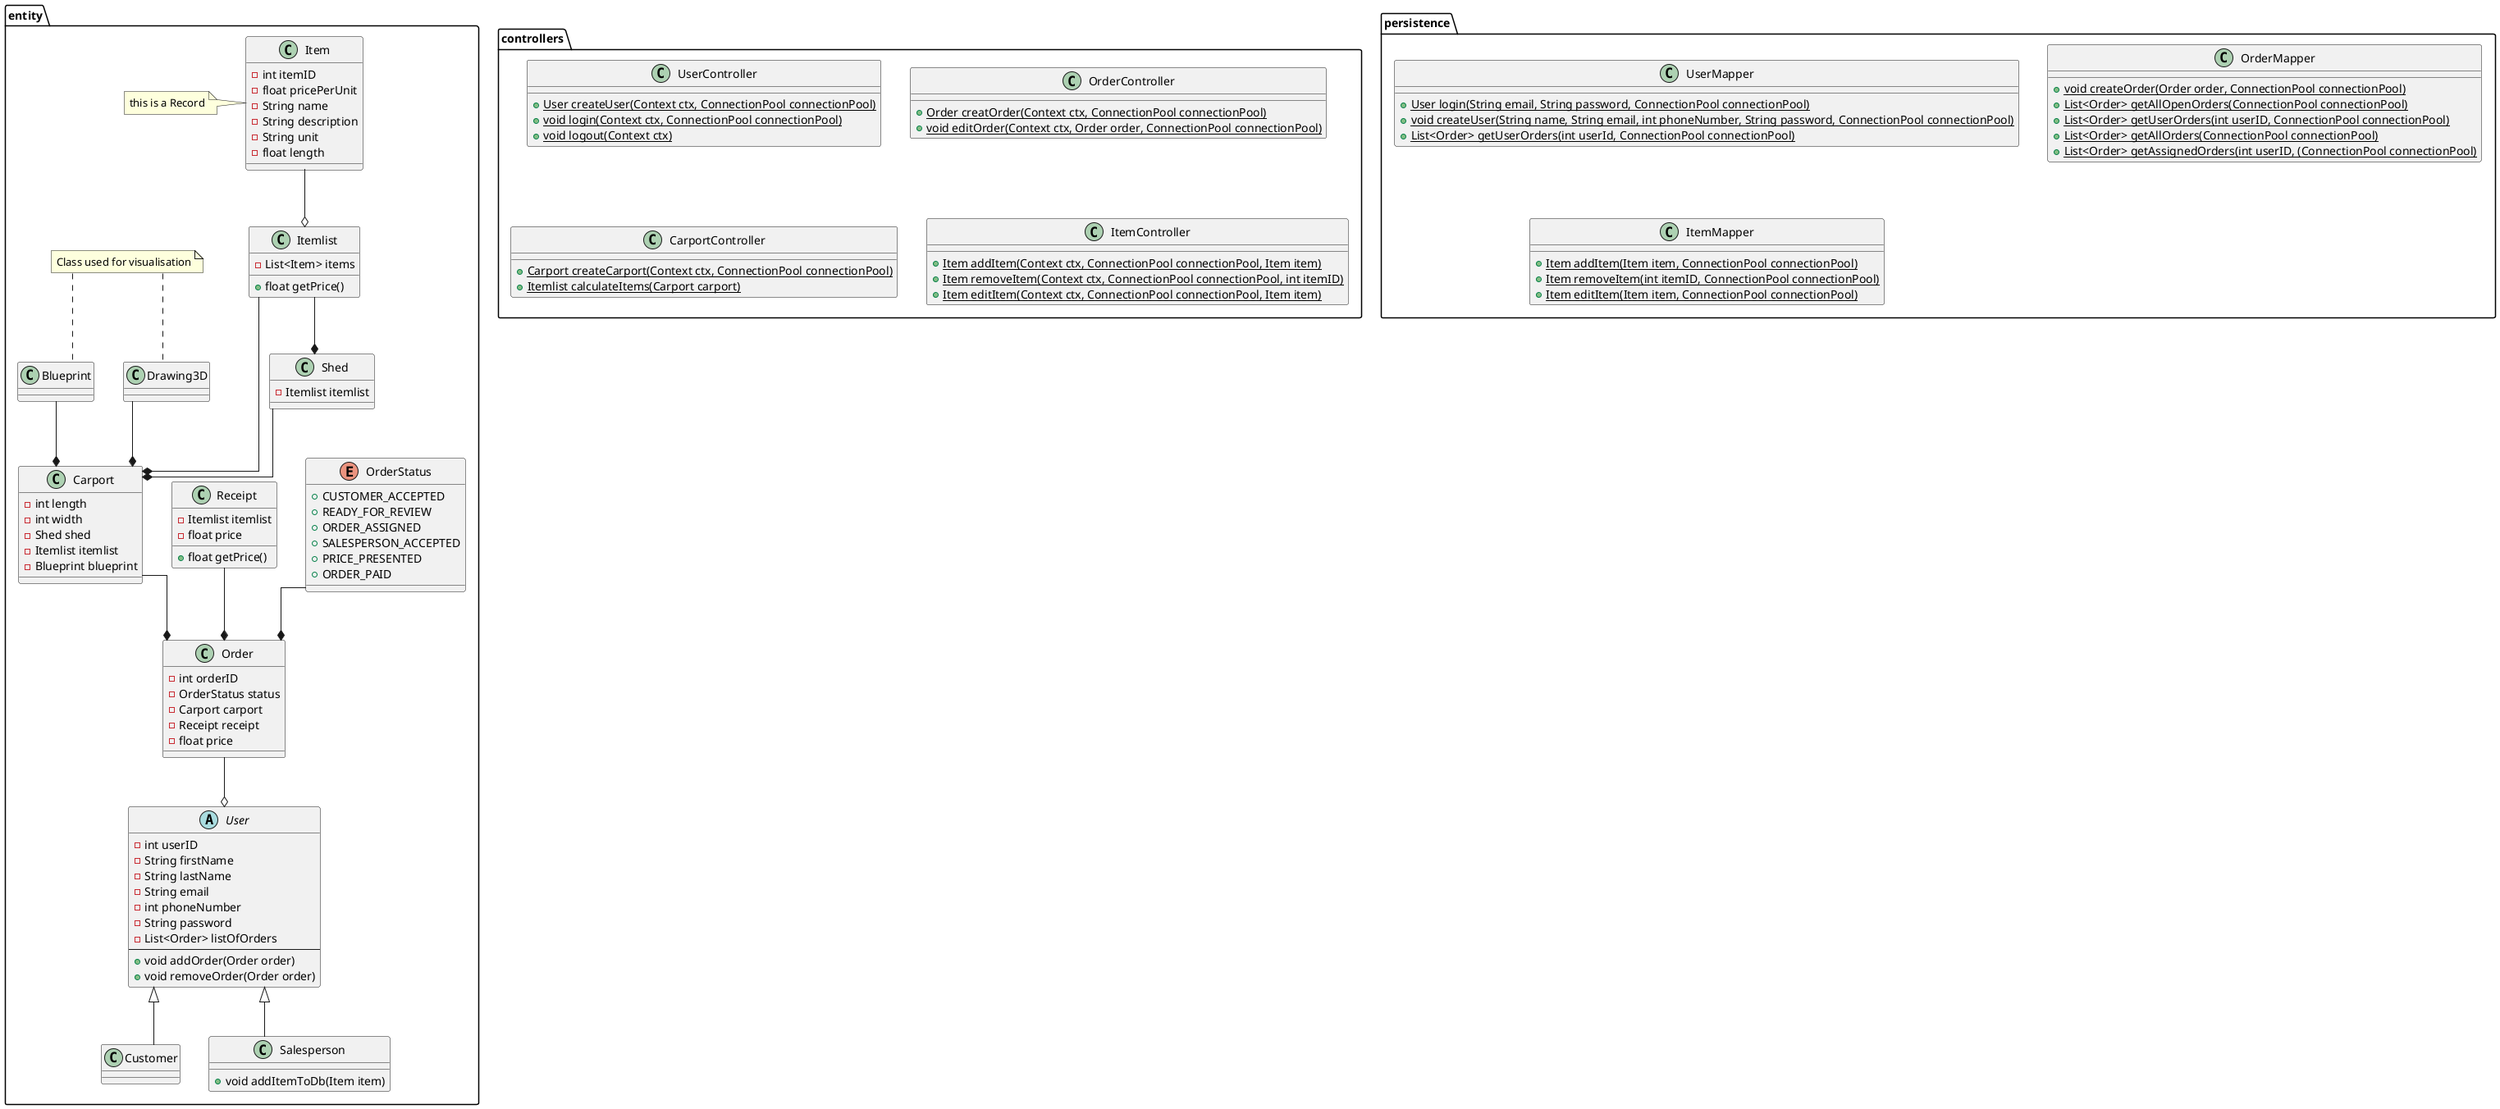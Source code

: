 @startuml
'https://plantuml.com/class-diagram

skinparam linetype ortho
package "entity" {
    abstract User{
        - int userID
        - String firstName
        - String lastName
        - String email
        - int phoneNumber
        - String password
        - List<Order> listOfOrders
        --
        + void addOrder(Order order)
        + void removeOrder(Order order)
    }

    class Customer extends User {
    }

    class Salesperson extends User {
        + void addItemToDb(Item item)
    }

    Enum OrderStatus {
        + CUSTOMER_ACCEPTED
        + READY_FOR_REVIEW
        + ORDER_ASSIGNED
        + SALESPERSON_ACCEPTED
        + PRICE_PRESENTED
        + ORDER_PAID
    }

    class Order {
        - int orderID
        - OrderStatus status
        - Carport carport
        - Receipt receipt
        - float price
    }
    class Receipt {
        - Itemlist itemlist
        - float price
        + float getPrice()
    }
    /'class Receipt'/
    class Carport {
        - int length
        - int width
        - Shed shed
        - Itemlist itemlist
        - Blueprint blueprint
    }

    class Blueprint {
    }

    note "Class used for visualisation" as n1

    class Drawing3D{
    }
    n1 .. Drawing3D
    n1 .. Blueprint

    class Itemlist{
        - List<Item> items
        + float getPrice()
    }

    class Item {
        - int itemID
        - float pricePerUnit
        - String name
        - String description
        - String unit
        - float length
    }
    note left: this is a Record

    class Shed {
        - Itemlist itemlist
    }
}

package "controllers" {

    class UserController {
        + {static} User createUser(Context ctx, ConnectionPool connectionPool)
        + {static} void login(Context ctx, ConnectionPool connectionPool)
        + {static} void logout(Context ctx)
    }

    class OrderController {
        + {static} Order creatOrder(Context ctx, ConnectionPool connectionPool)
        + {static} void editOrder(Context ctx, Order order, ConnectionPool connectionPool)
    }

    class CarportController {
        + {static} Carport createCarport(Context ctx, ConnectionPool connectionPool)
        + {static} Itemlist calculateItems(Carport carport)
    }

    class ItemController {
        + {static} Item addItem(Context ctx, ConnectionPool connectionPool, Item item)
        + {static} Item removeItem(Context ctx, ConnectionPool connectionPool, int itemID)
        + {static} Item editItem(Context ctx, ConnectionPool connectionPool, Item item)
    }
}

package "persistence" {
    class UserMapper {
        + {static} User login(String email, String password, ConnectionPool connectionPool)
        + {static} void createUser(String name, String email, int phoneNumber, String password, ConnectionPool connectionPool)
        + {static} List<Order> getUserOrders(int userId, ConnectionPool connectionPool)
    }

    class OrderMapper {
        + {static} void createOrder(Order order, ConnectionPool connectionPool)
        + {static} List<Order> getAllOpenOrders(ConnectionPool connectionPool)
        + {static} List<Order> getUserOrders(int userID, ConnectionPool connectionPool)
        + {static} List<Order> getAllOrders(ConnectionPool connectionPool)
        + {static} List<Order> getAssignedOrders(int userID, (ConnectionPool connectionPool)
    }

    class ItemMapper {
        + {static} Item addItem(Item item, ConnectionPool connectionPool)
        + {static} Item removeItem(int itemID, ConnectionPool connectionPool)
        + {static} Item editItem(Item item, ConnectionPool connectionPool)
    }
}

/'Relations'/
/'entities'/

Order --o User
OrderStatus --* Order
Carport --* Order
Shed --* Carport
Itemlist --* Shed
Itemlist --* Carport
Item --o Itemlist
Receipt --* Order
Blueprint --* Carport
Drawing3D --* Carport

/'controllers'/
/'
UserController ..> User
OrderController ..> Order
CarportController ..> Carport
ItemController ..> Item
'
persistence ...> controllers
controllers ...>  entity

/'persistence'/
/'
UserMapper <.. UserController
OrderMapper <.. OrderController
ItemMapper <.. ItemController
'/

@enduml